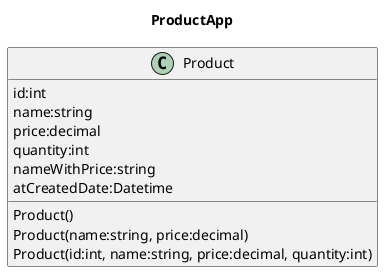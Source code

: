 @startuml
title ProductApp

class Product{
    id:int 
    name:string
    price:decimal 
    quantity:int
    nameWithPrice:string
    atCreatedDate:Datetime
    Product()
    Product(name:string, price:decimal)
    Product(id:int, name:string, price:decimal, quantity:int)
}
hide empty members
@enduml